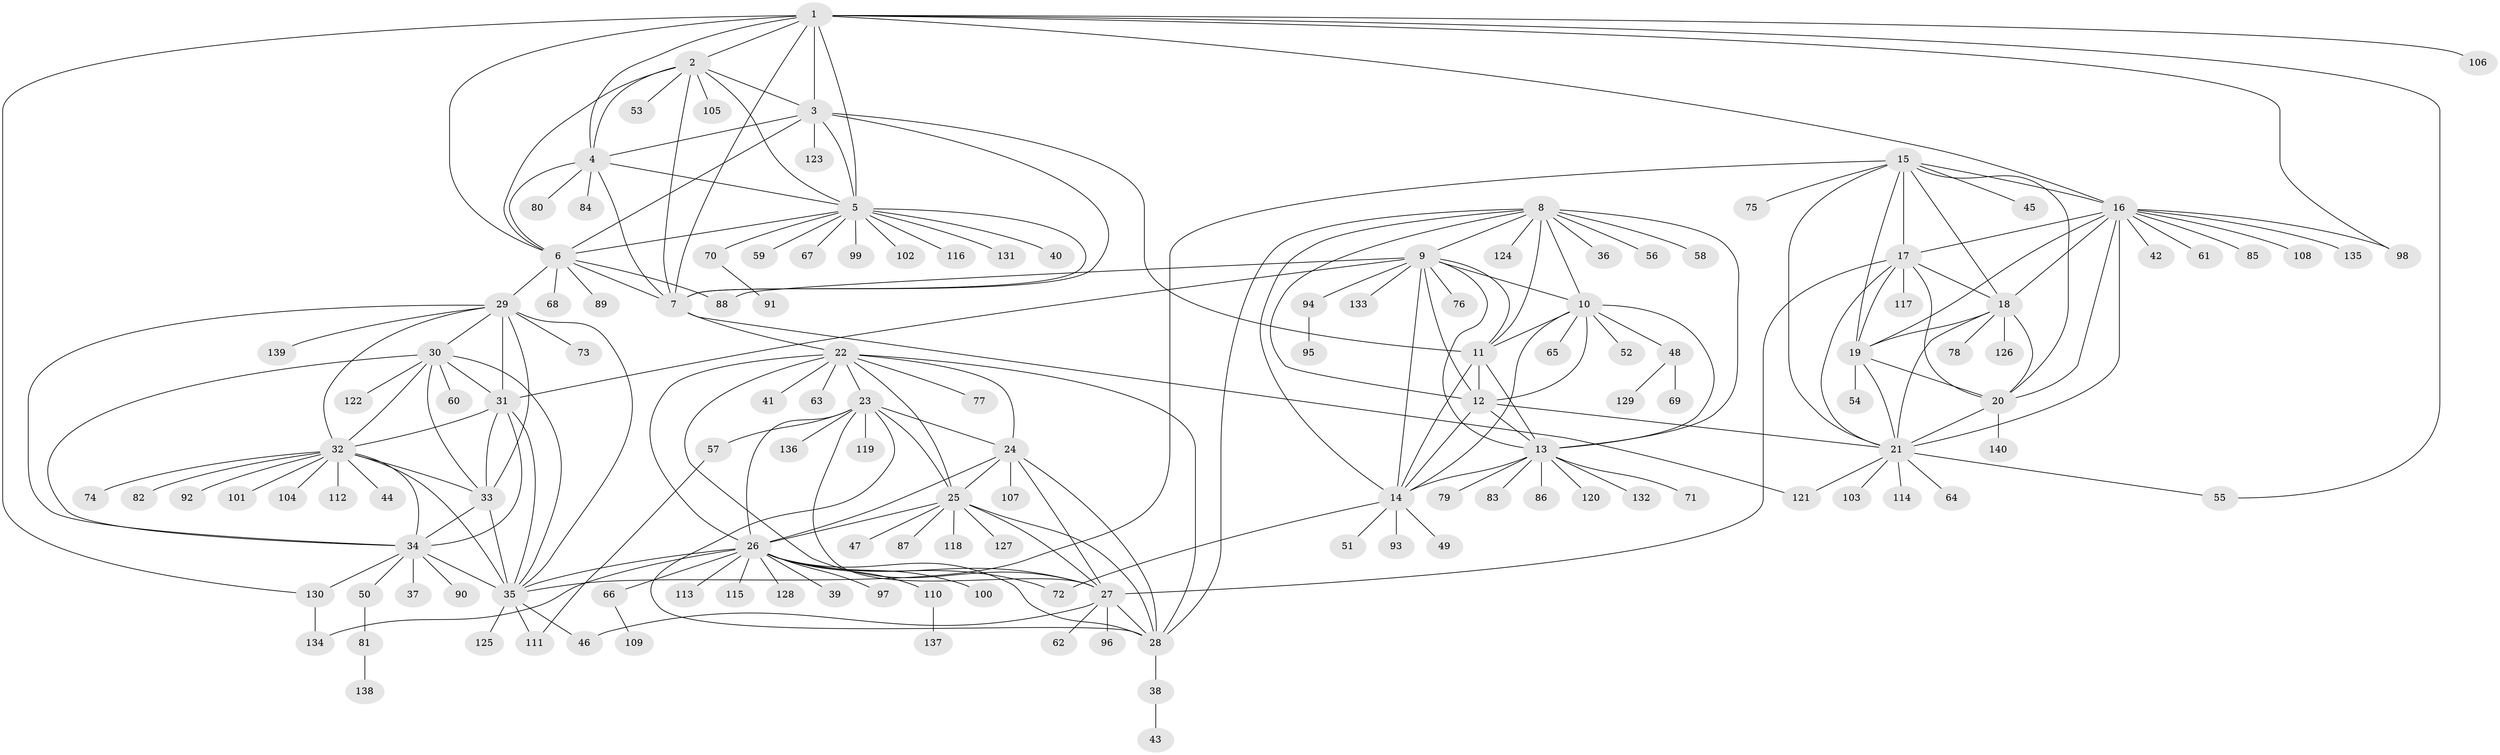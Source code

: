 // coarse degree distribution, {10: 0.014285714285714285, 7: 0.07142857142857142, 6: 0.08571428571428572, 8: 0.07142857142857142, 9: 0.08571428571428572, 5: 0.02857142857142857, 11: 0.014285714285714285, 16: 0.014285714285714285, 1: 0.45714285714285713, 2: 0.12857142857142856, 3: 0.02857142857142857}
// Generated by graph-tools (version 1.1) at 2025/52/03/04/25 22:52:48]
// undirected, 140 vertices, 229 edges
graph export_dot {
  node [color=gray90,style=filled];
  1;
  2;
  3;
  4;
  5;
  6;
  7;
  8;
  9;
  10;
  11;
  12;
  13;
  14;
  15;
  16;
  17;
  18;
  19;
  20;
  21;
  22;
  23;
  24;
  25;
  26;
  27;
  28;
  29;
  30;
  31;
  32;
  33;
  34;
  35;
  36;
  37;
  38;
  39;
  40;
  41;
  42;
  43;
  44;
  45;
  46;
  47;
  48;
  49;
  50;
  51;
  52;
  53;
  54;
  55;
  56;
  57;
  58;
  59;
  60;
  61;
  62;
  63;
  64;
  65;
  66;
  67;
  68;
  69;
  70;
  71;
  72;
  73;
  74;
  75;
  76;
  77;
  78;
  79;
  80;
  81;
  82;
  83;
  84;
  85;
  86;
  87;
  88;
  89;
  90;
  91;
  92;
  93;
  94;
  95;
  96;
  97;
  98;
  99;
  100;
  101;
  102;
  103;
  104;
  105;
  106;
  107;
  108;
  109;
  110;
  111;
  112;
  113;
  114;
  115;
  116;
  117;
  118;
  119;
  120;
  121;
  122;
  123;
  124;
  125;
  126;
  127;
  128;
  129;
  130;
  131;
  132;
  133;
  134;
  135;
  136;
  137;
  138;
  139;
  140;
  1 -- 2;
  1 -- 3;
  1 -- 4;
  1 -- 5;
  1 -- 6;
  1 -- 7;
  1 -- 16;
  1 -- 55;
  1 -- 98;
  1 -- 106;
  1 -- 130;
  2 -- 3;
  2 -- 4;
  2 -- 5;
  2 -- 6;
  2 -- 7;
  2 -- 53;
  2 -- 105;
  3 -- 4;
  3 -- 5;
  3 -- 6;
  3 -- 7;
  3 -- 11;
  3 -- 123;
  4 -- 5;
  4 -- 6;
  4 -- 7;
  4 -- 80;
  4 -- 84;
  5 -- 6;
  5 -- 7;
  5 -- 40;
  5 -- 59;
  5 -- 67;
  5 -- 70;
  5 -- 99;
  5 -- 102;
  5 -- 116;
  5 -- 131;
  6 -- 7;
  6 -- 29;
  6 -- 68;
  6 -- 88;
  6 -- 89;
  7 -- 22;
  7 -- 121;
  8 -- 9;
  8 -- 10;
  8 -- 11;
  8 -- 12;
  8 -- 13;
  8 -- 14;
  8 -- 28;
  8 -- 36;
  8 -- 56;
  8 -- 58;
  8 -- 124;
  9 -- 10;
  9 -- 11;
  9 -- 12;
  9 -- 13;
  9 -- 14;
  9 -- 31;
  9 -- 76;
  9 -- 88;
  9 -- 94;
  9 -- 133;
  10 -- 11;
  10 -- 12;
  10 -- 13;
  10 -- 14;
  10 -- 48;
  10 -- 52;
  10 -- 65;
  11 -- 12;
  11 -- 13;
  11 -- 14;
  12 -- 13;
  12 -- 14;
  12 -- 21;
  13 -- 14;
  13 -- 71;
  13 -- 79;
  13 -- 83;
  13 -- 86;
  13 -- 120;
  13 -- 132;
  14 -- 49;
  14 -- 51;
  14 -- 72;
  14 -- 93;
  15 -- 16;
  15 -- 17;
  15 -- 18;
  15 -- 19;
  15 -- 20;
  15 -- 21;
  15 -- 35;
  15 -- 45;
  15 -- 75;
  16 -- 17;
  16 -- 18;
  16 -- 19;
  16 -- 20;
  16 -- 21;
  16 -- 42;
  16 -- 61;
  16 -- 85;
  16 -- 98;
  16 -- 108;
  16 -- 135;
  17 -- 18;
  17 -- 19;
  17 -- 20;
  17 -- 21;
  17 -- 27;
  17 -- 117;
  18 -- 19;
  18 -- 20;
  18 -- 21;
  18 -- 78;
  18 -- 126;
  19 -- 20;
  19 -- 21;
  19 -- 54;
  20 -- 21;
  20 -- 140;
  21 -- 55;
  21 -- 64;
  21 -- 103;
  21 -- 114;
  21 -- 121;
  22 -- 23;
  22 -- 24;
  22 -- 25;
  22 -- 26;
  22 -- 27;
  22 -- 28;
  22 -- 41;
  22 -- 63;
  22 -- 77;
  23 -- 24;
  23 -- 25;
  23 -- 26;
  23 -- 27;
  23 -- 28;
  23 -- 57;
  23 -- 119;
  23 -- 136;
  24 -- 25;
  24 -- 26;
  24 -- 27;
  24 -- 28;
  24 -- 107;
  25 -- 26;
  25 -- 27;
  25 -- 28;
  25 -- 47;
  25 -- 87;
  25 -- 118;
  25 -- 127;
  26 -- 27;
  26 -- 28;
  26 -- 35;
  26 -- 39;
  26 -- 66;
  26 -- 72;
  26 -- 97;
  26 -- 100;
  26 -- 110;
  26 -- 113;
  26 -- 115;
  26 -- 128;
  26 -- 134;
  27 -- 28;
  27 -- 46;
  27 -- 62;
  27 -- 96;
  28 -- 38;
  29 -- 30;
  29 -- 31;
  29 -- 32;
  29 -- 33;
  29 -- 34;
  29 -- 35;
  29 -- 73;
  29 -- 139;
  30 -- 31;
  30 -- 32;
  30 -- 33;
  30 -- 34;
  30 -- 35;
  30 -- 60;
  30 -- 122;
  31 -- 32;
  31 -- 33;
  31 -- 34;
  31 -- 35;
  32 -- 33;
  32 -- 34;
  32 -- 35;
  32 -- 44;
  32 -- 74;
  32 -- 82;
  32 -- 92;
  32 -- 101;
  32 -- 104;
  32 -- 112;
  33 -- 34;
  33 -- 35;
  34 -- 35;
  34 -- 37;
  34 -- 50;
  34 -- 90;
  34 -- 130;
  35 -- 46;
  35 -- 111;
  35 -- 125;
  38 -- 43;
  48 -- 69;
  48 -- 129;
  50 -- 81;
  57 -- 111;
  66 -- 109;
  70 -- 91;
  81 -- 138;
  94 -- 95;
  110 -- 137;
  130 -- 134;
}
